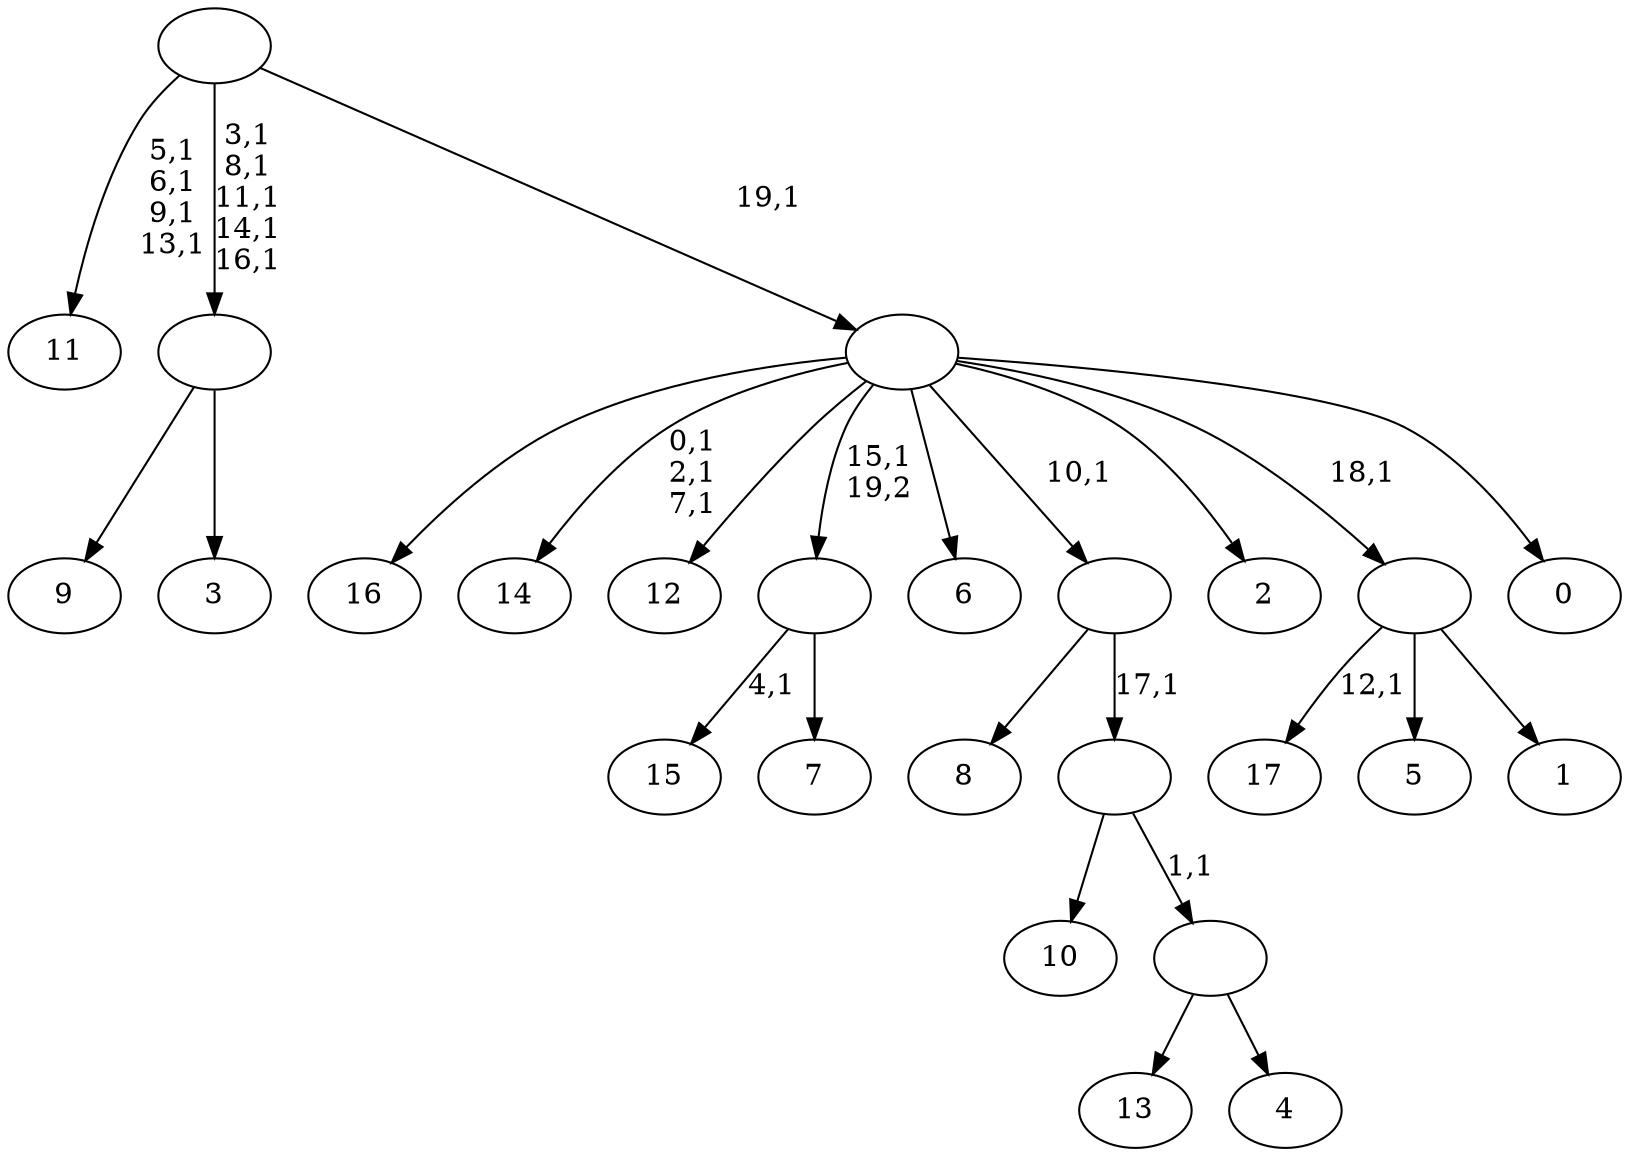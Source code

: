 digraph T {
	38 [label="17"]
	36 [label="16"]
	35 [label="15"]
	33 [label="14"]
	29 [label="13"]
	28 [label="12"]
	27 [label="11"]
	22 [label="10"]
	21 [label="9"]
	20 [label="8"]
	19 [label="7"]
	18 [label=""]
	17 [label="6"]
	16 [label="5"]
	15 [label="4"]
	14 [label=""]
	13 [label=""]
	12 [label=""]
	11 [label="3"]
	10 [label=""]
	5 [label="2"]
	4 [label="1"]
	3 [label=""]
	2 [label="0"]
	1 [label=""]
	0 [label=""]
	18 -> 35 [label="4,1"]
	18 -> 19 [label=""]
	14 -> 29 [label=""]
	14 -> 15 [label=""]
	13 -> 22 [label=""]
	13 -> 14 [label="1,1"]
	12 -> 20 [label=""]
	12 -> 13 [label="17,1"]
	10 -> 21 [label=""]
	10 -> 11 [label=""]
	3 -> 38 [label="12,1"]
	3 -> 16 [label=""]
	3 -> 4 [label=""]
	1 -> 33 [label="0,1\n2,1\n7,1"]
	1 -> 36 [label=""]
	1 -> 28 [label=""]
	1 -> 18 [label="15,1\n19,2"]
	1 -> 17 [label=""]
	1 -> 12 [label="10,1"]
	1 -> 5 [label=""]
	1 -> 3 [label="18,1"]
	1 -> 2 [label=""]
	0 -> 10 [label="3,1\n8,1\n11,1\n14,1\n16,1"]
	0 -> 27 [label="5,1\n6,1\n9,1\n13,1"]
	0 -> 1 [label="19,1"]
}
